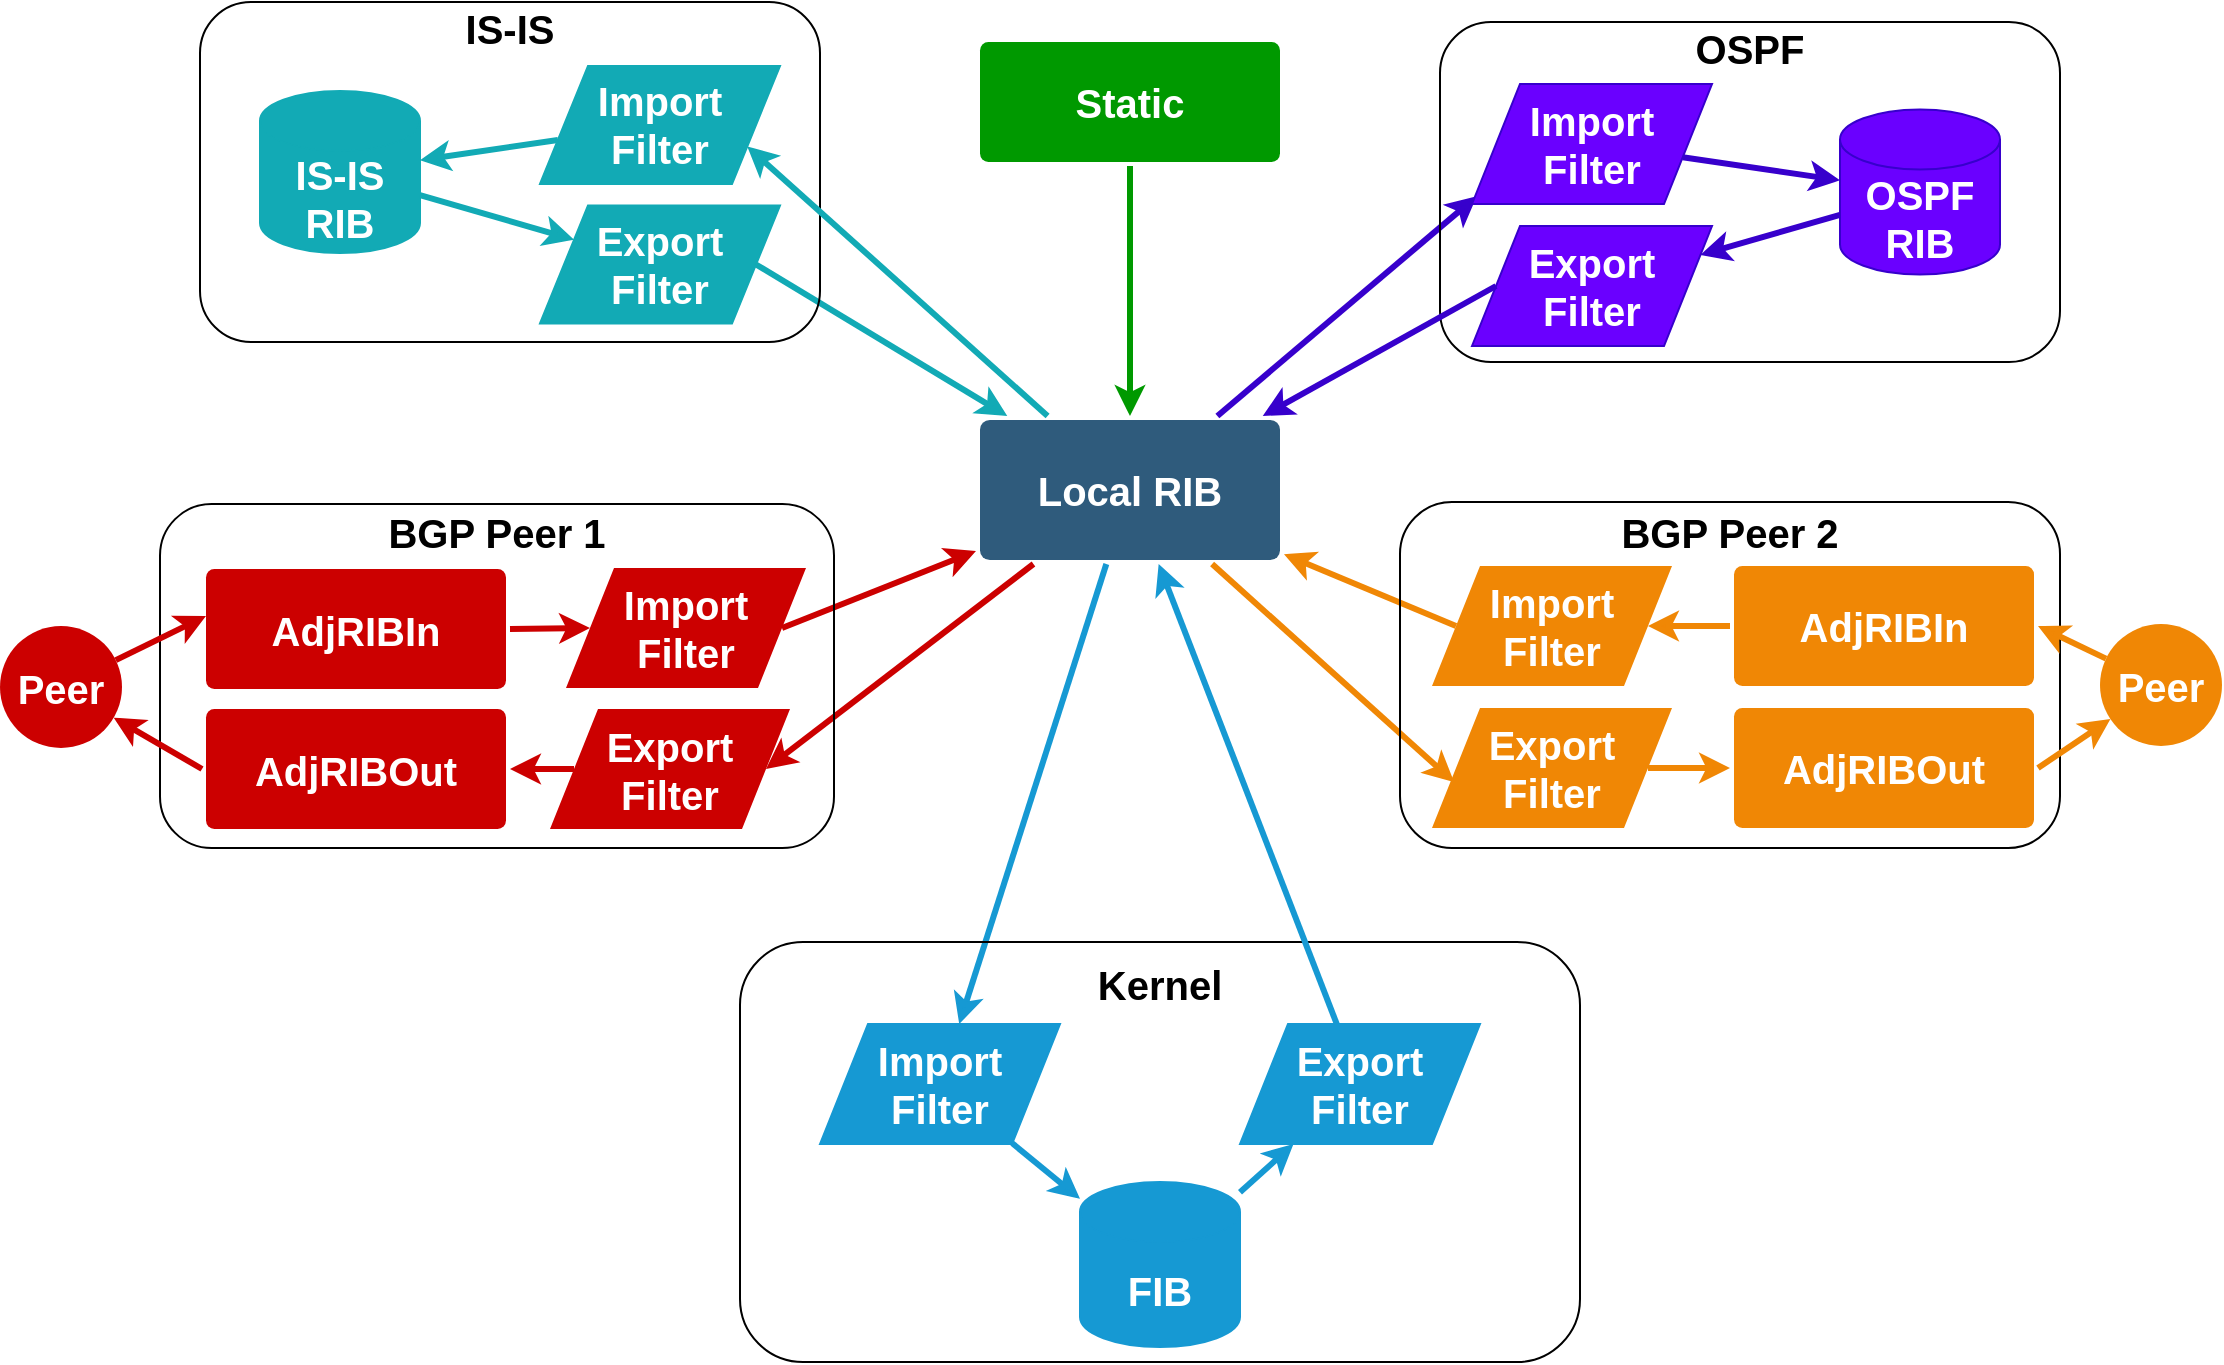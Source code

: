 <mxfile version="16.5.1" type="device"><diagram id="6a731a19-8d31-9384-78a2-239565b7b9f0" name="Page-1"><mxGraphModel dx="1422" dy="882" grid="1" gridSize="10" guides="1" tooltips="1" connect="1" arrows="1" fold="1" page="1" pageScale="1" pageWidth="1169" pageHeight="827" background="#ffffff" math="0" shadow="0"><root><mxCell id="0"/><mxCell id="1" parent="0"/><mxCell id="1746" value="" style="edgeStyle=none;rounded=0;jumpStyle=none;html=1;shadow=0;labelBackgroundColor=none;startArrow=classic;startFill=1;endArrow=none;endFill=0;jettySize=auto;orthogonalLoop=1;strokeColor=#12AAB5;strokeWidth=3;fontFamily=Helvetica;fontSize=20;fontColor=#23445D;spacing=5;fontStyle=1;entryX=1;entryY=0.5;entryDx=0;entryDy=0;" parent="1" source="1749" target="rIF--ETtv-7rdajs1FYa-1821" edge="1"><mxGeometry relative="1" as="geometry"><mxPoint x="710" y="524.673" as="sourcePoint"/><mxPoint x="584.916" y="212.0" as="targetPoint"/></mxGeometry></mxCell><mxCell id="1747" value="" style="edgeStyle=none;rounded=0;jumpStyle=none;html=1;shadow=0;labelBackgroundColor=none;startArrow=none;startFill=0;endArrow=classic;endFill=1;jettySize=auto;orthogonalLoop=1;strokeColor=#1699D3;strokeWidth=3;fontFamily=Helvetica;fontSize=20;fontColor=#23445D;spacing=5;fontStyle=1" parent="1" source="1749" target="NxAfExKaGA8_MlM0XEjw-1810" edge="1"><mxGeometry relative="1" as="geometry"><mxPoint x="520" y="570" as="targetPoint"/></mxGeometry></mxCell><mxCell id="1749" value="Local RIB" style="rounded=1;whiteSpace=wrap;html=1;shadow=0;labelBackgroundColor=none;strokeColor=none;strokeWidth=3;fillColor=#2F5B7C;fontFamily=Helvetica;fontSize=20;fontColor=#FFFFFF;align=center;fontStyle=1;spacing=5;arcSize=7;perimeterSpacing=2;" parent="1" vertex="1"><mxGeometry x="510" y="329" width="150" height="70" as="geometry"/></mxCell><mxCell id="1782" value="Static" style="rounded=1;whiteSpace=wrap;html=1;shadow=0;labelBackgroundColor=none;strokeColor=none;strokeWidth=3;fillColor=#009900;fontFamily=Helvetica;fontSize=20;fontColor=#FFFFFF;align=center;spacing=5;fontStyle=1;arcSize=7;perimeterSpacing=2;" parent="1" vertex="1"><mxGeometry x="510" y="140" width="150" height="60" as="geometry"/></mxCell><mxCell id="1783" value="" style="edgeStyle=none;rounded=0;jumpStyle=none;html=1;shadow=0;labelBackgroundColor=none;startArrow=classic;startFill=1;endArrow=none;endFill=0;jettySize=auto;orthogonalLoop=1;strokeColor=#009900;strokeWidth=3;fontFamily=Helvetica;fontSize=20;fontColor=#23445D;spacing=5;fontStyle=1" parent="1" source="1749" target="1782" edge="1"><mxGeometry relative="1" as="geometry"><mxPoint x="657" y="380" as="sourcePoint"/><mxPoint x="866" y="425.673" as="targetPoint"/></mxGeometry></mxCell><mxCell id="1785" value="" style="edgeStyle=none;rounded=0;jumpStyle=none;html=1;shadow=0;labelBackgroundColor=none;startArrow=classic;startFill=1;endArrow=none;endFill=0;jettySize=auto;orthogonalLoop=1;strokeColor=#F08705;strokeWidth=3;fontFamily=Helvetica;fontSize=20;fontColor=#23445D;spacing=5;fontStyle=1;entryX=0;entryY=0.5;" parent="1" source="1749" target="1784" edge="1"><mxGeometry relative="1" as="geometry"><mxPoint x="1075" y="181.5" as="sourcePoint"/><mxPoint x="1075" y="-58.5" as="targetPoint"/></mxGeometry></mxCell><mxCell id="1789" value="" style="edgeStyle=none;rounded=0;jumpStyle=none;html=1;shadow=0;labelBackgroundColor=none;startArrow=none;startFill=0;endArrow=classic;endFill=1;jettySize=auto;orthogonalLoop=1;strokeColor=#CC0000;strokeWidth=3;fontFamily=Helvetica;fontSize=20;fontColor=#23445D;spacing=5;entryX=1;entryY=0.5;fontStyle=1" parent="1" source="1749" target="1787" edge="1"><mxGeometry relative="1" as="geometry"><mxPoint x="480" y="369" as="sourcePoint"/><mxPoint x="430" y="400" as="targetPoint"/></mxGeometry></mxCell><mxCell id="1803" value="" style="edgeStyle=none;rounded=0;jumpStyle=none;html=1;shadow=0;labelBackgroundColor=none;startArrow=none;startFill=0;endArrow=classic;endFill=1;jettySize=auto;orthogonalLoop=1;strokeColor=#CC0000;strokeWidth=3;fontFamily=Helvetica;fontSize=20;fontColor=#23445D;spacing=5;fontStyle=1;exitX=1;exitY=0.5;" parent="1" source="1801" target="1749" edge="1"><mxGeometry relative="1" as="geometry"><mxPoint x="490" y="310" as="sourcePoint"/><mxPoint x="413" y="415" as="targetPoint"/></mxGeometry></mxCell><mxCell id="1806" value="" style="edgeStyle=none;rounded=0;jumpStyle=none;html=1;shadow=0;labelBackgroundColor=none;startArrow=classic;startFill=1;endArrow=none;endFill=0;jettySize=auto;orthogonalLoop=1;strokeColor=#F08705;strokeWidth=3;fontFamily=Helvetica;fontSize=20;fontColor=#23445D;spacing=5;exitX=0.092;exitY=0.617;fontStyle=1;exitPerimeter=0;" parent="1" source="1804" target="1749" edge="1"><mxGeometry relative="1" as="geometry"><mxPoint x="672" y="380" as="sourcePoint"/><mxPoint x="727" y="344" as="targetPoint"/></mxGeometry></mxCell><mxCell id="Pz8JTtmR3fpK5plpUADh-1808" value="" style="edgeStyle=none;rounded=0;jumpStyle=none;html=1;shadow=0;labelBackgroundColor=none;startArrow=none;startFill=0;endArrow=classic;endFill=1;jettySize=auto;orthogonalLoop=1;strokeColor=#3700CC;strokeWidth=3;fontFamily=Helvetica;fontSize=20;fontColor=#23445D;spacing=5;fontStyle=1;fillColor=#6a00ff;entryX=0.02;entryY=0.936;entryDx=0;entryDy=0;entryPerimeter=0;" parent="1" source="1749" target="rIF--ETtv-7rdajs1FYa-1809" edge="1"><mxGeometry relative="1" as="geometry"><mxPoint x="594.598" y="342.5" as="sourcePoint"/><mxPoint x="538.537" y="142.0" as="targetPoint"/></mxGeometry></mxCell><mxCell id="rIF--ETtv-7rdajs1FYa-1824" value="" style="group" parent="1" vertex="1" connectable="0"><mxGeometry x="720" y="370" width="411" height="173" as="geometry"/></mxCell><mxCell id="rIF--ETtv-7rdajs1FYa-1808" value="&lt;font style=&quot;font-size: 20px&quot;&gt;&lt;b style=&quot;font-size: 20px&quot;&gt;BGP Peer 2&lt;br style=&quot;font-size: 20px&quot;&gt;&lt;br style=&quot;font-size: 20px&quot;&gt;&lt;br style=&quot;font-size: 20px&quot;&gt;&lt;br style=&quot;font-size: 20px&quot;&gt;&lt;br style=&quot;font-size: 20px&quot;&gt;&lt;br&gt;&lt;br style=&quot;font-size: 20px&quot;&gt;&lt;/b&gt;&lt;/font&gt;" style="rounded=1;whiteSpace=wrap;html=1;shadow=0;strokeColor=#000000;fillColor=none;gradientColor=none;fontSize=20;" parent="rIF--ETtv-7rdajs1FYa-1824" vertex="1"><mxGeometry width="330" height="173" as="geometry"/></mxCell><mxCell id="1784" value="Import&lt;br style=&quot;font-size: 20px;&quot;&gt;Filter&lt;br style=&quot;font-size: 20px;&quot;&gt;" style="shape=parallelogram;perimeter=parallelogramPerimeter;whiteSpace=wrap;html=1;shadow=0;strokeColor=none;fillColor=#F08705;fontSize=20;fontColor=#FFFFFF;fontStyle=1" parent="rIF--ETtv-7rdajs1FYa-1824" vertex="1"><mxGeometry x="16" y="32" width="120" height="60" as="geometry"/></mxCell><mxCell id="1790" value="AdjRIBOut" style="rounded=1;whiteSpace=wrap;html=1;shadow=0;labelBackgroundColor=none;strokeColor=none;strokeWidth=3;fillColor=#F08705;fontFamily=Helvetica;fontSize=20;fontColor=#FFFFFF;align=center;spacing=5;fontStyle=1;arcSize=7;perimeterSpacing=2;" parent="rIF--ETtv-7rdajs1FYa-1824" vertex="1"><mxGeometry x="167" y="103" width="150" height="60" as="geometry"/></mxCell><mxCell id="1791" value="AdjRIBIn" style="rounded=1;whiteSpace=wrap;html=1;shadow=0;labelBackgroundColor=none;strokeColor=none;strokeWidth=3;fillColor=#F08705;fontFamily=Helvetica;fontSize=20;fontColor=#FFFFFF;align=center;spacing=5;fontStyle=1;arcSize=7;perimeterSpacing=2;" parent="rIF--ETtv-7rdajs1FYa-1824" vertex="1"><mxGeometry x="167" y="32" width="150" height="60" as="geometry"/></mxCell><mxCell id="1793" value="Peer" style="ellipse;whiteSpace=wrap;html=1;aspect=fixed;shadow=0;strokeColor=none;fillColor=#F08705;fontSize=20;fontColor=#FFFFFF;fontStyle=1" parent="rIF--ETtv-7rdajs1FYa-1824" vertex="1"><mxGeometry x="350" y="61" width="61" height="61" as="geometry"/></mxCell><mxCell id="1794" value="" style="edgeStyle=none;rounded=0;jumpStyle=none;html=1;shadow=0;labelBackgroundColor=none;startArrow=classic;startFill=1;endArrow=none;endFill=0;jettySize=auto;orthogonalLoop=1;strokeColor=#F08705;strokeWidth=3;fontFamily=Helvetica;fontSize=20;fontColor=#23445D;spacing=5;exitX=1;exitY=0.5;fontStyle=1" parent="rIF--ETtv-7rdajs1FYa-1824" source="1791" target="1793" edge="1"><mxGeometry relative="1" as="geometry"><mxPoint x="98" y="101.5" as="sourcePoint"/><mxPoint x="148" y="101.5" as="targetPoint"/></mxGeometry></mxCell><mxCell id="1795" value="" style="edgeStyle=none;rounded=0;jumpStyle=none;html=1;shadow=0;labelBackgroundColor=none;startArrow=classic;startFill=1;endArrow=none;endFill=0;jettySize=auto;orthogonalLoop=1;strokeColor=#F08705;strokeWidth=3;fontFamily=Helvetica;fontSize=20;fontColor=#23445D;spacing=5;entryX=1;entryY=0.5;fontStyle=1" parent="rIF--ETtv-7rdajs1FYa-1824" source="1793" target="1790" edge="1"><mxGeometry relative="1" as="geometry"><mxPoint x="386" y="-6" as="sourcePoint"/><mxPoint x="399" y="81" as="targetPoint"/></mxGeometry></mxCell><mxCell id="1796" value="" style="edgeStyle=none;rounded=0;jumpStyle=none;html=1;shadow=0;labelBackgroundColor=none;startArrow=classic;startFill=1;endArrow=none;endFill=0;jettySize=auto;orthogonalLoop=1;strokeColor=#F08705;strokeWidth=3;fontFamily=Helvetica;fontSize=20;fontColor=#23445D;spacing=5;entryX=1;entryY=0.5;fontStyle=1;exitX=0;exitY=0.5;" parent="rIF--ETtv-7rdajs1FYa-1824" source="1790" target="1804" edge="1"><mxGeometry relative="1" as="geometry"><mxPoint x="386" as="sourcePoint"/><mxPoint x="254" y="130" as="targetPoint"/></mxGeometry></mxCell><mxCell id="1804" value="Export&lt;br style=&quot;font-size: 20px;&quot;&gt;Filter&lt;br style=&quot;font-size: 20px;&quot;&gt;" style="shape=parallelogram;perimeter=parallelogramPerimeter;whiteSpace=wrap;html=1;shadow=0;strokeColor=none;fillColor=#F08705;fontSize=20;fontColor=#FFFFFF;fontStyle=1" parent="rIF--ETtv-7rdajs1FYa-1824" vertex="1"><mxGeometry x="16" y="103" width="120" height="60" as="geometry"/></mxCell><mxCell id="1805" value="" style="edgeStyle=none;rounded=0;jumpStyle=none;html=1;shadow=0;labelBackgroundColor=none;startArrow=none;startFill=0;endArrow=classic;endFill=1;jettySize=auto;orthogonalLoop=1;strokeColor=#F08705;strokeWidth=3;fontFamily=Helvetica;fontSize=20;fontColor=#23445D;spacing=5;entryX=1;entryY=0.5;fontStyle=1;" parent="rIF--ETtv-7rdajs1FYa-1824" source="1791" target="1784" edge="1"><mxGeometry relative="1" as="geometry"><mxPoint x="180" y="-2" as="sourcePoint"/><mxPoint x="95" y="62.5" as="targetPoint"/></mxGeometry></mxCell><mxCell id="rIF--ETtv-7rdajs1FYa-1825" value="" style="group" parent="1" vertex="1" connectable="0"><mxGeometry x="20" y="371" width="417" height="172" as="geometry"/></mxCell><mxCell id="1802" value="&lt;font style=&quot;font-size: 20px&quot;&gt;&lt;b style=&quot;font-size: 20px&quot;&gt;BGP Peer 1&lt;br style=&quot;font-size: 20px&quot;&gt;&lt;br style=&quot;font-size: 20px&quot;&gt;&lt;br style=&quot;font-size: 20px&quot;&gt;&lt;br&gt;&lt;br style=&quot;font-size: 20px&quot;&gt;&lt;br style=&quot;font-size: 20px&quot;&gt;&lt;br style=&quot;font-size: 20px&quot;&gt;&lt;/b&gt;&lt;/font&gt;" style="rounded=1;whiteSpace=wrap;html=1;shadow=0;strokeColor=#000000;fillColor=none;gradientColor=none;fontSize=20;" parent="rIF--ETtv-7rdajs1FYa-1825" vertex="1"><mxGeometry x="80" width="337" height="172" as="geometry"/></mxCell><mxCell id="1754" value="AdjRIBOut" style="rounded=1;whiteSpace=wrap;html=1;shadow=0;labelBackgroundColor=none;strokeColor=none;strokeWidth=3;fillColor=#CC0000;fontFamily=Helvetica;fontSize=20;fontColor=#FFFFFF;align=center;spacing=5;fontStyle=1;arcSize=7;perimeterSpacing=2;" parent="rIF--ETtv-7rdajs1FYa-1825" vertex="1"><mxGeometry x="103" y="102.5" width="150" height="60" as="geometry"/></mxCell><mxCell id="1755" value="AdjRIBIn" style="rounded=1;whiteSpace=wrap;html=1;shadow=0;labelBackgroundColor=none;strokeColor=none;strokeWidth=3;fillColor=#CC0000;fontFamily=Helvetica;fontSize=20;fontColor=#FFFFFF;align=center;spacing=5;fontStyle=1;arcSize=7;perimeterSpacing=2;" parent="rIF--ETtv-7rdajs1FYa-1825" vertex="1"><mxGeometry x="103" y="32.5" width="150" height="60" as="geometry"/></mxCell><mxCell id="1787" value="Export&lt;br style=&quot;font-size: 20px;&quot;&gt;Filter&lt;br style=&quot;font-size: 20px;&quot;&gt;" style="shape=parallelogram;perimeter=parallelogramPerimeter;whiteSpace=wrap;html=1;shadow=0;strokeColor=none;fillColor=#CC0000;fontSize=20;fontColor=#FFFFFF;fontStyle=1" parent="rIF--ETtv-7rdajs1FYa-1825" vertex="1"><mxGeometry x="275" y="102.5" width="120" height="60" as="geometry"/></mxCell><mxCell id="1752" value="" style="edgeStyle=none;rounded=1;jumpStyle=none;html=1;shadow=0;labelBackgroundColor=none;startArrow=none;startFill=0;jettySize=auto;orthogonalLoop=1;strokeColor=#CC0000;strokeWidth=3;fontFamily=Helvetica;fontSize=20;fontColor=#FFFFFF;spacing=5;fontStyle=1;fillColor=#b0e3e6;endArrow=classic;endFill=1;exitX=0;exitY=0.5;" parent="rIF--ETtv-7rdajs1FYa-1825" source="1787" target="1754" edge="1"><mxGeometry relative="1" as="geometry"><mxPoint x="250" y="168" as="sourcePoint"/></mxGeometry></mxCell><mxCell id="1798" value="Peer" style="ellipse;whiteSpace=wrap;html=1;aspect=fixed;shadow=0;strokeColor=none;fillColor=#CC0000;fontSize=20;fontColor=#FFFFFF;fontStyle=1" parent="rIF--ETtv-7rdajs1FYa-1825" vertex="1"><mxGeometry y="61" width="61" height="61" as="geometry"/></mxCell><mxCell id="1799" value="" style="edgeStyle=none;rounded=1;jumpStyle=none;html=1;shadow=0;labelBackgroundColor=none;startArrow=classic;startFill=1;jettySize=auto;orthogonalLoop=1;strokeColor=#CC0000;strokeWidth=3;fontFamily=Helvetica;fontSize=20;fontColor=#FFFFFF;spacing=5;fontStyle=1;fillColor=#b0e3e6;endArrow=none;endFill=0;exitX=0.013;exitY=0.398;exitPerimeter=0;" parent="rIF--ETtv-7rdajs1FYa-1825" source="1755" target="1798" edge="1"><mxGeometry relative="1" as="geometry"><mxPoint x="177" y="70" as="sourcePoint"/><mxPoint x="40" y="72" as="targetPoint"/></mxGeometry></mxCell><mxCell id="1800" value="" style="edgeStyle=none;rounded=1;jumpStyle=none;html=1;shadow=0;labelBackgroundColor=none;startArrow=classic;startFill=1;jettySize=auto;orthogonalLoop=1;strokeColor=#CC0000;strokeWidth=3;fontFamily=Helvetica;fontSize=20;fontColor=#FFFFFF;spacing=5;fontStyle=1;fillColor=#b0e3e6;endArrow=none;endFill=0;entryX=0;entryY=0.5;" parent="rIF--ETtv-7rdajs1FYa-1825" source="1798" target="1754" edge="1"><mxGeometry relative="1" as="geometry"><mxPoint x="67" y="-6" as="sourcePoint"/><mxPoint x="21" y="72" as="targetPoint"/></mxGeometry></mxCell><mxCell id="1801" value="Import&lt;br style=&quot;font-size: 20px;&quot;&gt;Filter&lt;br style=&quot;font-size: 20px;&quot;&gt;" style="shape=parallelogram;perimeter=parallelogramPerimeter;whiteSpace=wrap;html=1;shadow=0;strokeColor=none;fillColor=#CC0000;fontSize=20;fontColor=#FFFFFF;fontStyle=1" parent="rIF--ETtv-7rdajs1FYa-1825" vertex="1"><mxGeometry x="283" y="32" width="120" height="60" as="geometry"/></mxCell><mxCell id="1751" value="" style="edgeStyle=none;rounded=1;jumpStyle=none;html=1;shadow=0;labelBackgroundColor=none;startArrow=classic;startFill=1;jettySize=auto;orthogonalLoop=1;strokeColor=#CC0000;strokeWidth=3;fontFamily=Helvetica;fontSize=20;fontColor=#FFFFFF;spacing=5;fontStyle=1;fillColor=#b0e3e6;endArrow=none;endFill=0;entryX=1;entryY=0.5;exitX=0;exitY=0.5;" parent="rIF--ETtv-7rdajs1FYa-1825" source="1801" target="1755" edge="1"><mxGeometry relative="1" as="geometry"><mxPoint x="190" y="58" as="sourcePoint"/></mxGeometry></mxCell><mxCell id="rIF--ETtv-7rdajs1FYa-1828" value="" style="group" parent="1" vertex="1" connectable="0"><mxGeometry x="110" y="120" width="320" height="170" as="geometry"/></mxCell><mxCell id="rIF--ETtv-7rdajs1FYa-1818" value="&lt;font style=&quot;font-size: 20px&quot;&gt;&lt;b style=&quot;font-size: 20px&quot;&gt;IS-IS&lt;br style=&quot;font-size: 20px&quot;&gt;&lt;br style=&quot;font-size: 20px&quot;&gt;&lt;br style=&quot;font-size: 20px&quot;&gt;&lt;br style=&quot;font-size: 20px&quot;&gt;&lt;br style=&quot;font-size: 20px&quot;&gt;&lt;br&gt;&lt;br style=&quot;font-size: 20px&quot;&gt;&lt;/b&gt;&lt;/font&gt;" style="rounded=1;whiteSpace=wrap;html=1;shadow=0;strokeColor=#000000;fillColor=none;gradientColor=none;fontSize=20;" parent="rIF--ETtv-7rdajs1FYa-1828" vertex="1"><mxGeometry x="10" width="310" height="170" as="geometry"/></mxCell><mxCell id="rIF--ETtv-7rdajs1FYa-1819" value="IS-IS&lt;br&gt;RIB" style="shape=cylinder3;whiteSpace=wrap;html=1;boundedLbl=1;backgroundOutline=1;size=15;fillColor=#12AAB5;fontColor=#ffffff;strokeColor=#12AAB5;fontSize=20;fontStyle=1" parent="rIF--ETtv-7rdajs1FYa-1828" vertex="1"><mxGeometry x="40" y="44.465" width="80" height="81.069" as="geometry"/></mxCell><mxCell id="rIF--ETtv-7rdajs1FYa-1820" value="Import&lt;br style=&quot;font-size: 20px;&quot;&gt;Filter&lt;br style=&quot;font-size: 20px;&quot;&gt;" style="shape=parallelogram;perimeter=parallelogramPerimeter;whiteSpace=wrap;html=1;shadow=0;strokeColor=#12AAB5;fillColor=#12AAB5;fontSize=20;fontColor=#ffffff;fontStyle=1" parent="rIF--ETtv-7rdajs1FYa-1828" vertex="1"><mxGeometry x="180" y="31.996" width="120" height="58.96" as="geometry"/></mxCell><mxCell id="rIF--ETtv-7rdajs1FYa-1821" value="Export&lt;br style=&quot;font-size: 20px;&quot;&gt;Filter&lt;br style=&quot;font-size: 20px;&quot;&gt;" style="shape=parallelogram;perimeter=parallelogramPerimeter;whiteSpace=wrap;html=1;shadow=0;strokeColor=#12AAB5;fillColor=#12AAB5;fontSize=20;fontColor=#ffffff;fontStyle=1" parent="rIF--ETtv-7rdajs1FYa-1828" vertex="1"><mxGeometry x="180" y="101.765" width="120" height="58.96" as="geometry"/></mxCell><mxCell id="rIF--ETtv-7rdajs1FYa-1822" value="" style="edgeStyle=none;rounded=0;jumpStyle=none;html=1;shadow=0;labelBackgroundColor=none;startArrow=none;startFill=0;endArrow=classic;endFill=1;jettySize=auto;orthogonalLoop=1;strokeColor=#12AAB5;strokeWidth=3;fontFamily=Helvetica;fontSize=20;fontColor=#23445D;spacing=5;fontStyle=1;fillColor=#6a00ff;" parent="rIF--ETtv-7rdajs1FYa-1828" source="rIF--ETtv-7rdajs1FYa-1820" target="rIF--ETtv-7rdajs1FYa-1819" edge="1"><mxGeometry relative="1" as="geometry"><mxPoint x="-95.79" y="266.792" as="sourcePoint"/><mxPoint x="10" y="137.327" as="targetPoint"/></mxGeometry></mxCell><mxCell id="rIF--ETtv-7rdajs1FYa-1823" value="" style="edgeStyle=none;rounded=0;jumpStyle=none;html=1;shadow=0;labelBackgroundColor=none;startArrow=classic;startFill=1;endArrow=none;endFill=0;jettySize=auto;orthogonalLoop=1;strokeColor=#12AAB5;strokeWidth=3;fontFamily=Helvetica;fontSize=20;fontColor=#23445D;spacing=5;fontStyle=1;fillColor=#6a00ff;" parent="rIF--ETtv-7rdajs1FYa-1828" source="rIF--ETtv-7rdajs1FYa-1821" target="rIF--ETtv-7rdajs1FYa-1819" edge="1"><mxGeometry relative="1" as="geometry"><mxPoint x="130.561" y="68.39" as="sourcePoint"/><mxPoint x="230" y="87.243" as="targetPoint"/></mxGeometry></mxCell><mxCell id="rIF--ETtv-7rdajs1FYa-1830" value="" style="group" parent="1" vertex="1" connectable="0"><mxGeometry x="740" y="130" width="310" height="170" as="geometry"/></mxCell><mxCell id="1807" value="&lt;font style=&quot;font-size: 20px&quot;&gt;&lt;b style=&quot;font-size: 20px&quot;&gt;OSPF&lt;br style=&quot;font-size: 20px&quot;&gt;&lt;br style=&quot;font-size: 20px&quot;&gt;&lt;br style=&quot;font-size: 20px&quot;&gt;&lt;br style=&quot;font-size: 20px&quot;&gt;&lt;br style=&quot;font-size: 20px&quot;&gt;&lt;br&gt;&lt;br style=&quot;font-size: 20px&quot;&gt;&lt;/b&gt;&lt;/font&gt;" style="rounded=1;whiteSpace=wrap;html=1;shadow=0;strokeColor=#000000;fillColor=none;gradientColor=none;fontSize=20;" parent="rIF--ETtv-7rdajs1FYa-1830" vertex="1"><mxGeometry width="310" height="170" as="geometry"/></mxCell><mxCell id="rIF--ETtv-7rdajs1FYa-1807" value="OSPF&lt;br style=&quot;font-size: 20px;&quot;&gt;RIB" style="shape=cylinder3;whiteSpace=wrap;html=1;boundedLbl=1;backgroundOutline=1;size=15;fillColor=#6a00ff;fontColor=#ffffff;strokeColor=#3700CC;fontSize=20;fontStyle=1" parent="rIF--ETtv-7rdajs1FYa-1830" vertex="1"><mxGeometry x="200" y="43.75" width="80" height="82.5" as="geometry"/></mxCell><mxCell id="rIF--ETtv-7rdajs1FYa-1809" value="Import&lt;br style=&quot;font-size: 20px;&quot;&gt;Filter&lt;br style=&quot;font-size: 20px;&quot;&gt;" style="shape=parallelogram;perimeter=parallelogramPerimeter;whiteSpace=wrap;html=1;shadow=0;strokeColor=#3700CC;fillColor=#6a00ff;fontSize=20;fontColor=#ffffff;fontStyle=1" parent="rIF--ETtv-7rdajs1FYa-1830" vertex="1"><mxGeometry x="16" y="31" width="120" height="60" as="geometry"/></mxCell><mxCell id="rIF--ETtv-7rdajs1FYa-1810" value="Export&lt;br style=&quot;font-size: 20px;&quot;&gt;Filter&lt;br style=&quot;font-size: 20px;&quot;&gt;" style="shape=parallelogram;perimeter=parallelogramPerimeter;whiteSpace=wrap;html=1;shadow=0;strokeColor=#3700CC;fillColor=#6a00ff;fontSize=20;fontColor=#ffffff;fontStyle=1" parent="rIF--ETtv-7rdajs1FYa-1830" vertex="1"><mxGeometry x="16" y="102" width="120" height="60" as="geometry"/></mxCell><mxCell id="rIF--ETtv-7rdajs1FYa-1814" value="" style="edgeStyle=none;rounded=0;jumpStyle=none;html=1;shadow=0;labelBackgroundColor=none;startArrow=none;startFill=0;endArrow=classic;endFill=1;jettySize=auto;orthogonalLoop=1;strokeColor=#3700CC;strokeWidth=3;fontFamily=Helvetica;fontSize=20;fontColor=#23445D;spacing=5;fontStyle=1;fillColor=#6a00ff;" parent="rIF--ETtv-7rdajs1FYa-1830" source="rIF--ETtv-7rdajs1FYa-1809" target="rIF--ETtv-7rdajs1FYa-1807" edge="1"><mxGeometry relative="1" as="geometry"><mxPoint x="-95.79" y="281.5" as="sourcePoint"/><mxPoint x="10" y="149.75" as="targetPoint"/></mxGeometry></mxCell><mxCell id="rIF--ETtv-7rdajs1FYa-1815" value="" style="edgeStyle=none;rounded=0;jumpStyle=none;html=1;shadow=0;labelBackgroundColor=none;startArrow=classic;startFill=1;endArrow=none;endFill=0;jettySize=auto;orthogonalLoop=1;strokeColor=#3700CC;strokeWidth=3;fontFamily=Helvetica;fontSize=20;fontColor=#23445D;spacing=5;fontStyle=1;fillColor=#6a00ff;" parent="rIF--ETtv-7rdajs1FYa-1830" source="rIF--ETtv-7rdajs1FYa-1810" target="rIF--ETtv-7rdajs1FYa-1807" edge="1"><mxGeometry relative="1" as="geometry"><mxPoint x="130.561" y="79.597" as="sourcePoint"/><mxPoint x="230" y="98.783" as="targetPoint"/></mxGeometry></mxCell><mxCell id="rIF--ETtv-7rdajs1FYa-1831" value="" style="edgeStyle=none;rounded=0;jumpStyle=none;html=1;shadow=0;labelBackgroundColor=none;startArrow=classic;startFill=1;endArrow=none;endFill=0;jettySize=auto;orthogonalLoop=1;strokeColor=#3700CC;strokeWidth=3;fontFamily=Helvetica;fontSize=20;fontColor=#23445D;spacing=5;fontStyle=1;fillColor=#6a00ff;entryX=0;entryY=0.5;entryDx=0;entryDy=0;" parent="1" source="1749" target="rIF--ETtv-7rdajs1FYa-1810" edge="1"><mxGeometry relative="1" as="geometry"><mxPoint x="635.555" y="337" as="sourcePoint"/><mxPoint x="813.118" y="175" as="targetPoint"/></mxGeometry></mxCell><mxCell id="rIF--ETtv-7rdajs1FYa-1832" value="" style="edgeStyle=none;rounded=0;jumpStyle=none;html=1;shadow=0;labelBackgroundColor=none;startArrow=none;startFill=0;endArrow=classic;endFill=1;jettySize=auto;orthogonalLoop=1;strokeColor=#12AAB5;strokeWidth=3;fontFamily=Helvetica;fontSize=20;fontColor=#23445D;spacing=5;fontStyle=1;entryX=1;entryY=0.75;entryDx=0;entryDy=0;" parent="1" source="1749" target="rIF--ETtv-7rdajs1FYa-1820" edge="1"><mxGeometry relative="1" as="geometry"><mxPoint x="518" y="337.055" as="sourcePoint"/><mxPoint x="400.157" y="280.512" as="targetPoint"/></mxGeometry></mxCell><mxCell id="NxAfExKaGA8_MlM0XEjw-1808" value="&lt;font style=&quot;font-size: 20px&quot;&gt;&lt;b style=&quot;font-size: 20px&quot;&gt;Kernel&lt;br style=&quot;font-size: 20px&quot;&gt;&lt;br style=&quot;font-size: 20px&quot;&gt;&lt;br style=&quot;font-size: 20px&quot;&gt;&lt;br style=&quot;font-size: 20px&quot;&gt;&lt;br style=&quot;font-size: 20px&quot;&gt;&lt;br&gt;&lt;br&gt;&lt;br style=&quot;font-size: 20px&quot;&gt;&lt;/b&gt;&lt;/font&gt;" style="rounded=1;whiteSpace=wrap;html=1;shadow=0;strokeColor=#000000;fillColor=none;gradientColor=none;fontSize=20;" vertex="1" parent="1"><mxGeometry x="390" y="590" width="420" height="210" as="geometry"/></mxCell><mxCell id="NxAfExKaGA8_MlM0XEjw-1809" value="FIB" style="shape=cylinder3;whiteSpace=wrap;html=1;boundedLbl=1;backgroundOutline=1;size=15;fillColor=#1699D3;fontColor=#ffffff;strokeColor=#1699D3;fontSize=20;fontStyle=1" vertex="1" parent="1"><mxGeometry x="560" y="710" width="80" height="82.5" as="geometry"/></mxCell><mxCell id="NxAfExKaGA8_MlM0XEjw-1810" value="Import&lt;br style=&quot;font-size: 20px;&quot;&gt;Filter&lt;br style=&quot;font-size: 20px;&quot;&gt;" style="shape=parallelogram;perimeter=parallelogramPerimeter;whiteSpace=wrap;html=1;shadow=0;strokeColor=#1699D3;fillColor=#1699D3;fontSize=20;fontColor=#ffffff;fontStyle=1" vertex="1" parent="1"><mxGeometry x="430" y="631" width="120" height="60" as="geometry"/></mxCell><mxCell id="NxAfExKaGA8_MlM0XEjw-1811" value="Export&lt;br style=&quot;font-size: 20px;&quot;&gt;Filter&lt;br style=&quot;font-size: 20px;&quot;&gt;" style="shape=parallelogram;perimeter=parallelogramPerimeter;whiteSpace=wrap;html=1;shadow=0;strokeColor=#1699D3;fillColor=#1699D3;fontSize=20;fontColor=#ffffff;fontStyle=1" vertex="1" parent="1"><mxGeometry x="640" y="631" width="120" height="60" as="geometry"/></mxCell><mxCell id="NxAfExKaGA8_MlM0XEjw-1812" value="" style="edgeStyle=none;rounded=0;jumpStyle=none;html=1;shadow=0;labelBackgroundColor=none;startArrow=none;startFill=0;endArrow=classic;endFill=1;jettySize=auto;orthogonalLoop=1;strokeColor=#1699D3;strokeWidth=3;fontFamily=Helvetica;fontSize=20;fontColor=#23445D;spacing=5;fontStyle=1;fillColor=#6a00ff;" edge="1" parent="1" source="NxAfExKaGA8_MlM0XEjw-1810" target="NxAfExKaGA8_MlM0XEjw-1809"><mxGeometry relative="1" as="geometry"><mxPoint x="-405.79" y="751.5" as="sourcePoint"/><mxPoint x="-300" y="619.75" as="targetPoint"/></mxGeometry></mxCell><mxCell id="NxAfExKaGA8_MlM0XEjw-1813" value="" style="edgeStyle=none;rounded=0;jumpStyle=none;html=1;shadow=0;labelBackgroundColor=none;startArrow=classic;startFill=1;endArrow=none;endFill=0;jettySize=auto;orthogonalLoop=1;strokeColor=#1699D3;strokeWidth=3;fontFamily=Helvetica;fontSize=20;fontColor=#23445D;spacing=5;fontStyle=1;fillColor=#6a00ff;" edge="1" parent="1" source="NxAfExKaGA8_MlM0XEjw-1811" target="NxAfExKaGA8_MlM0XEjw-1809"><mxGeometry relative="1" as="geometry"><mxPoint x="-179.439" y="549.597" as="sourcePoint"/><mxPoint x="-80" y="568.783" as="targetPoint"/></mxGeometry></mxCell><mxCell id="NxAfExKaGA8_MlM0XEjw-1814" value="" style="edgeStyle=none;rounded=0;jumpStyle=none;html=1;shadow=0;labelBackgroundColor=none;startArrow=classic;startFill=1;endArrow=none;endFill=0;jettySize=auto;orthogonalLoop=1;strokeColor=#1699D3;strokeWidth=3;fontFamily=Helvetica;fontSize=20;fontColor=#23445D;spacing=5;fontStyle=1" edge="1" parent="1" source="1749" target="NxAfExKaGA8_MlM0XEjw-1811"><mxGeometry relative="1" as="geometry"><mxPoint x="583.165" y="411" as="sourcePoint"/><mxPoint x="509.596" y="641" as="targetPoint"/></mxGeometry></mxCell></root></mxGraphModel></diagram></mxfile>